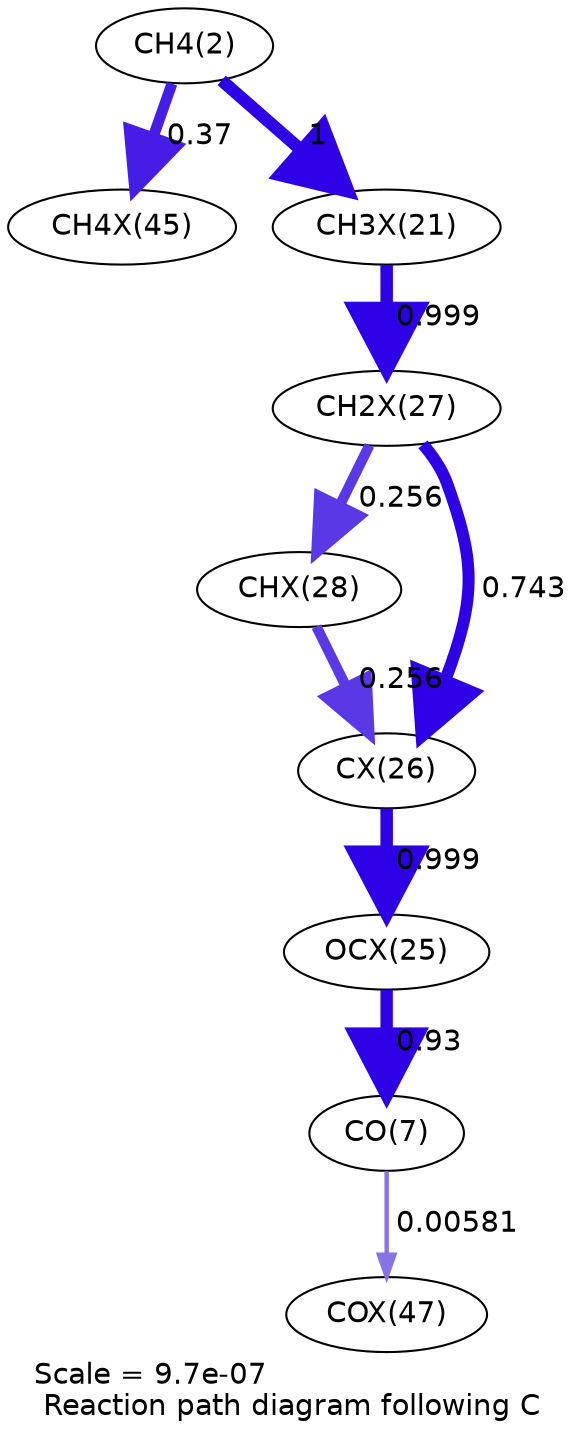 digraph reaction_paths {
center=1;
s4 -> s34[fontname="Helvetica", penwidth=5.25, arrowsize=2.62, color="0.7, 0.87, 0.9"
, label=" 0.37"];
s4 -> s26[fontname="Helvetica", penwidth=6, arrowsize=3, color="0.7, 1.5, 0.9"
, label=" 1"];
s26 -> s32[fontname="Helvetica", penwidth=6, arrowsize=3, color="0.7, 1.5, 0.9"
, label=" 0.999"];
s32 -> s33[fontname="Helvetica", penwidth=4.97, arrowsize=2.49, color="0.7, 0.756, 0.9"
, label=" 0.256"];
s32 -> s31[fontname="Helvetica", penwidth=5.78, arrowsize=2.89, color="0.7, 1.24, 0.9"
, label=" 0.743"];
s33 -> s31[fontname="Helvetica", penwidth=4.97, arrowsize=2.49, color="0.7, 0.756, 0.9"
, label=" 0.256"];
s31 -> s30[fontname="Helvetica", penwidth=6, arrowsize=3, color="0.7, 1.5, 0.9"
, label=" 0.999"];
s30 -> s9[fontname="Helvetica", penwidth=5.94, arrowsize=2.97, color="0.7, 1.43, 0.9"
, label=" 0.93"];
s9 -> s36[fontname="Helvetica", penwidth=2.11, arrowsize=1.06, color="0.7, 0.506, 0.9"
, label=" 0.00581"];
s4 [ fontname="Helvetica", label="CH4(2)"];
s9 [ fontname="Helvetica", label="CO(7)"];
s26 [ fontname="Helvetica", label="CH3X(21)"];
s30 [ fontname="Helvetica", label="OCX(25)"];
s31 [ fontname="Helvetica", label="CX(26)"];
s32 [ fontname="Helvetica", label="CH2X(27)"];
s33 [ fontname="Helvetica", label="CHX(28)"];
s34 [ fontname="Helvetica", label="CH4X(45)"];
s36 [ fontname="Helvetica", label="COX(47)"];
 label = "Scale = 9.7e-07\l Reaction path diagram following C";
 fontname = "Helvetica";
}
